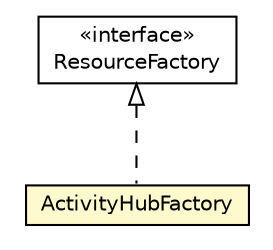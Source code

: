 #!/usr/local/bin/dot
#
# Class diagram 
# Generated by UMLGraph version R5_6-24-gf6e263 (http://www.umlgraph.org/)
#

digraph G {
	edge [fontname="Helvetica",fontsize=10,labelfontname="Helvetica",labelfontsize=10];
	node [fontname="Helvetica",fontsize=10,shape=plaintext];
	nodesep=0.25;
	ranksep=0.5;
	// org.universAAL.middleware.rdf.ResourceFactory
	c2070342 [label=<<table title="org.universAAL.middleware.rdf.ResourceFactory" border="0" cellborder="1" cellspacing="0" cellpadding="2" port="p" href="../../../middleware/rdf/ResourceFactory.html">
		<tr><td><table border="0" cellspacing="0" cellpadding="1">
<tr><td align="center" balign="center"> &#171;interface&#187; </td></tr>
<tr><td align="center" balign="center"> ResourceFactory </td></tr>
		</table></td></tr>
		</table>>, URL="../../../middleware/rdf/ResourceFactory.html", fontname="Helvetica", fontcolor="black", fontsize=10.0];
	// org.universAAL.ontology.activityhub.factory.ActivityHubFactory
	c2071134 [label=<<table title="org.universAAL.ontology.activityhub.factory.ActivityHubFactory" border="0" cellborder="1" cellspacing="0" cellpadding="2" port="p" bgcolor="lemonChiffon" href="./ActivityHubFactory.html">
		<tr><td><table border="0" cellspacing="0" cellpadding="1">
<tr><td align="center" balign="center"> ActivityHubFactory </td></tr>
		</table></td></tr>
		</table>>, URL="./ActivityHubFactory.html", fontname="Helvetica", fontcolor="black", fontsize=10.0];
	//org.universAAL.ontology.activityhub.factory.ActivityHubFactory implements org.universAAL.middleware.rdf.ResourceFactory
	c2070342:p -> c2071134:p [dir=back,arrowtail=empty,style=dashed];
}

